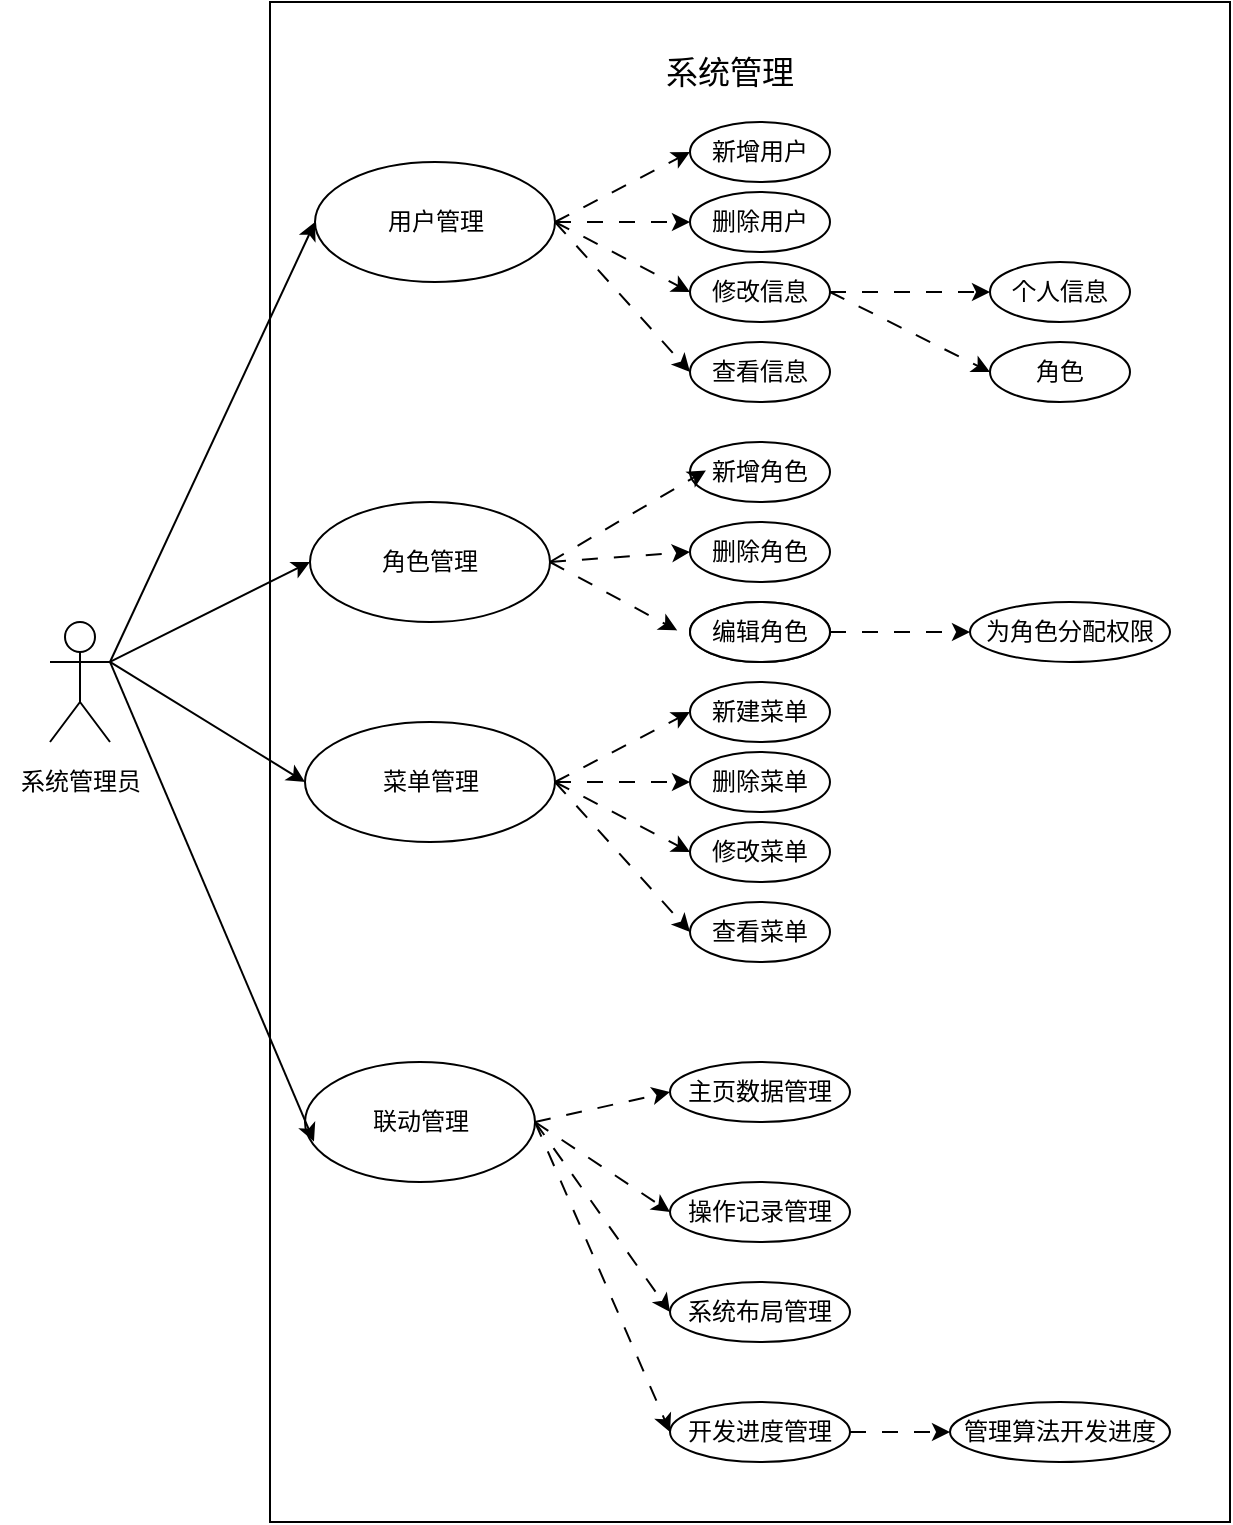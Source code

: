 <mxfile version="27.0.3">
  <diagram name="第 1 页" id="WufN8ZSD-fWfZICvMqBH">
    <mxGraphModel dx="1042" dy="570" grid="1" gridSize="10" guides="1" tooltips="1" connect="1" arrows="1" fold="1" page="1" pageScale="1" pageWidth="827" pageHeight="1169" math="0" shadow="0">
      <root>
        <mxCell id="0" />
        <mxCell id="1" parent="0" />
        <mxCell id="1gW1_2Xmw6-C6PcHhVuD-1" value="&lt;span style=&quot;color: rgba(0, 0, 0, 0); font-family: monospace; font-size: 0px; text-align: start; text-wrap-mode: nowrap;&quot;&gt;%3CmxGraphModel%3E%3Croot%3E%3CmxCell%20id%3D%220%22%2F%3E%3CmxCell%20id%3D%221%22%20parent%3D%220%22%2F%3E%3CmxCell%20id%3D%222%22%20value%3D%22%E7%BC%96%E8%BE%91%E8%A7%92%E8%89%B2%22%20style%3D%22ellipse%3BwhiteSpace%3Dwrap%3Bhtml%3D1%3B%22%20vertex%3D%221%22%20parent%3D%221%22%3E%3CmxGeometry%20x%3D%22390%22%20y%3D%22310%22%20width%3D%2270%22%20height%3D%2230%22%20as%3D%22geometry%22%2F%3E%3C%2FmxCell%3E%3C%2Froot%3E%3C%2FmxGraphModel%3E&lt;/span&gt;" style="rounded=0;whiteSpace=wrap;html=1;" vertex="1" parent="1">
          <mxGeometry x="180" y="10" width="480" height="760" as="geometry" />
        </mxCell>
        <mxCell id="1gW1_2Xmw6-C6PcHhVuD-59" style="rounded=0;orthogonalLoop=1;jettySize=auto;html=1;exitX=1;exitY=0.333;exitDx=0;exitDy=0;exitPerimeter=0;entryX=0;entryY=0.5;entryDx=0;entryDy=0;" edge="1" parent="1" source="1gW1_2Xmw6-C6PcHhVuD-2" target="1gW1_2Xmw6-C6PcHhVuD-3">
          <mxGeometry relative="1" as="geometry" />
        </mxCell>
        <mxCell id="1gW1_2Xmw6-C6PcHhVuD-60" style="rounded=0;orthogonalLoop=1;jettySize=auto;html=1;exitX=1;exitY=0.333;exitDx=0;exitDy=0;exitPerimeter=0;entryX=0;entryY=0.5;entryDx=0;entryDy=0;" edge="1" parent="1" source="1gW1_2Xmw6-C6PcHhVuD-2" target="1gW1_2Xmw6-C6PcHhVuD-4">
          <mxGeometry relative="1" as="geometry" />
        </mxCell>
        <mxCell id="1gW1_2Xmw6-C6PcHhVuD-61" style="rounded=0;orthogonalLoop=1;jettySize=auto;html=1;exitX=1;exitY=0.333;exitDx=0;exitDy=0;exitPerimeter=0;entryX=0;entryY=0.5;entryDx=0;entryDy=0;" edge="1" parent="1" source="1gW1_2Xmw6-C6PcHhVuD-2" target="1gW1_2Xmw6-C6PcHhVuD-5">
          <mxGeometry relative="1" as="geometry" />
        </mxCell>
        <mxCell id="1gW1_2Xmw6-C6PcHhVuD-2" value="Actor" style="shape=umlActor;verticalLabelPosition=bottom;verticalAlign=top;html=1;outlineConnect=0;fontColor=none;noLabel=1;" vertex="1" parent="1">
          <mxGeometry x="70" y="320" width="30" height="60" as="geometry" />
        </mxCell>
        <mxCell id="1gW1_2Xmw6-C6PcHhVuD-14" style="rounded=0;orthogonalLoop=1;jettySize=auto;html=1;exitX=1;exitY=0.5;exitDx=0;exitDy=0;entryX=0;entryY=0.5;entryDx=0;entryDy=0;dashed=1;dashPattern=8 8;" edge="1" parent="1" source="1gW1_2Xmw6-C6PcHhVuD-3" target="1gW1_2Xmw6-C6PcHhVuD-9">
          <mxGeometry relative="1" as="geometry" />
        </mxCell>
        <mxCell id="1gW1_2Xmw6-C6PcHhVuD-17" style="rounded=0;orthogonalLoop=1;jettySize=auto;html=1;exitX=1;exitY=0.5;exitDx=0;exitDy=0;entryX=0;entryY=0.5;entryDx=0;entryDy=0;dashed=1;dashPattern=8 8;" edge="1" parent="1" source="1gW1_2Xmw6-C6PcHhVuD-3" target="1gW1_2Xmw6-C6PcHhVuD-10">
          <mxGeometry relative="1" as="geometry" />
        </mxCell>
        <mxCell id="1gW1_2Xmw6-C6PcHhVuD-18" style="rounded=0;orthogonalLoop=1;jettySize=auto;html=1;exitX=1;exitY=0.5;exitDx=0;exitDy=0;entryX=0;entryY=0.5;entryDx=0;entryDy=0;dashed=1;dashPattern=8 8;" edge="1" parent="1" source="1gW1_2Xmw6-C6PcHhVuD-3" target="1gW1_2Xmw6-C6PcHhVuD-11">
          <mxGeometry relative="1" as="geometry" />
        </mxCell>
        <mxCell id="1gW1_2Xmw6-C6PcHhVuD-19" style="rounded=0;orthogonalLoop=1;jettySize=auto;html=1;exitX=1;exitY=0.5;exitDx=0;exitDy=0;entryX=0;entryY=0.5;entryDx=0;entryDy=0;dashed=1;dashPattern=8 8;" edge="1" parent="1" source="1gW1_2Xmw6-C6PcHhVuD-3" target="1gW1_2Xmw6-C6PcHhVuD-13">
          <mxGeometry relative="1" as="geometry" />
        </mxCell>
        <mxCell id="1gW1_2Xmw6-C6PcHhVuD-3" value="用户管理" style="ellipse;whiteSpace=wrap;html=1;" vertex="1" parent="1">
          <mxGeometry x="202.5" y="90" width="120" height="60" as="geometry" />
        </mxCell>
        <mxCell id="1gW1_2Xmw6-C6PcHhVuD-32" style="rounded=0;orthogonalLoop=1;jettySize=auto;html=1;exitX=1;exitY=0.5;exitDx=0;exitDy=0;entryX=0;entryY=0.5;entryDx=0;entryDy=0;dashed=1;dashPattern=8 8;" edge="1" parent="1" source="1gW1_2Xmw6-C6PcHhVuD-4" target="1gW1_2Xmw6-C6PcHhVuD-28">
          <mxGeometry relative="1" as="geometry" />
        </mxCell>
        <mxCell id="1gW1_2Xmw6-C6PcHhVuD-4" value="角色管理" style="ellipse;whiteSpace=wrap;html=1;" vertex="1" parent="1">
          <mxGeometry x="200" y="260" width="120" height="60" as="geometry" />
        </mxCell>
        <mxCell id="1gW1_2Xmw6-C6PcHhVuD-40" style="rounded=0;orthogonalLoop=1;jettySize=auto;html=1;exitX=1;exitY=0.5;exitDx=0;exitDy=0;entryX=0;entryY=0.5;entryDx=0;entryDy=0;dashed=1;dashPattern=8 8;" edge="1" parent="1" source="1gW1_2Xmw6-C6PcHhVuD-5" target="1gW1_2Xmw6-C6PcHhVuD-36">
          <mxGeometry relative="1" as="geometry" />
        </mxCell>
        <mxCell id="1gW1_2Xmw6-C6PcHhVuD-41" style="rounded=0;orthogonalLoop=1;jettySize=auto;html=1;exitX=1;exitY=0.5;exitDx=0;exitDy=0;entryX=0;entryY=0.5;entryDx=0;entryDy=0;dashed=1;dashPattern=8 8;" edge="1" parent="1" source="1gW1_2Xmw6-C6PcHhVuD-5" target="1gW1_2Xmw6-C6PcHhVuD-37">
          <mxGeometry relative="1" as="geometry" />
        </mxCell>
        <mxCell id="1gW1_2Xmw6-C6PcHhVuD-42" style="rounded=0;orthogonalLoop=1;jettySize=auto;html=1;exitX=1;exitY=0.5;exitDx=0;exitDy=0;entryX=0;entryY=0.5;entryDx=0;entryDy=0;dashed=1;dashPattern=8 8;" edge="1" parent="1" source="1gW1_2Xmw6-C6PcHhVuD-5" target="1gW1_2Xmw6-C6PcHhVuD-38">
          <mxGeometry relative="1" as="geometry" />
        </mxCell>
        <mxCell id="1gW1_2Xmw6-C6PcHhVuD-43" style="rounded=0;orthogonalLoop=1;jettySize=auto;html=1;exitX=1;exitY=0.5;exitDx=0;exitDy=0;entryX=0;entryY=0.5;entryDx=0;entryDy=0;dashed=1;dashPattern=8 8;" edge="1" parent="1" source="1gW1_2Xmw6-C6PcHhVuD-5" target="1gW1_2Xmw6-C6PcHhVuD-39">
          <mxGeometry relative="1" as="geometry" />
        </mxCell>
        <mxCell id="1gW1_2Xmw6-C6PcHhVuD-5" value="菜单管理" style="ellipse;whiteSpace=wrap;html=1;" vertex="1" parent="1">
          <mxGeometry x="197.5" y="370" width="125" height="60" as="geometry" />
        </mxCell>
        <mxCell id="1gW1_2Xmw6-C6PcHhVuD-52" style="rounded=0;orthogonalLoop=1;jettySize=auto;html=1;exitX=1;exitY=0.5;exitDx=0;exitDy=0;entryX=0;entryY=0.5;entryDx=0;entryDy=0;dashed=1;dashPattern=8 8;" edge="1" parent="1" source="1gW1_2Xmw6-C6PcHhVuD-6" target="1gW1_2Xmw6-C6PcHhVuD-44">
          <mxGeometry relative="1" as="geometry" />
        </mxCell>
        <mxCell id="1gW1_2Xmw6-C6PcHhVuD-53" style="rounded=0;orthogonalLoop=1;jettySize=auto;html=1;exitX=1;exitY=0.5;exitDx=0;exitDy=0;entryX=0;entryY=0.5;entryDx=0;entryDy=0;dashed=1;dashPattern=8 8;" edge="1" parent="1" source="1gW1_2Xmw6-C6PcHhVuD-6" target="1gW1_2Xmw6-C6PcHhVuD-46">
          <mxGeometry relative="1" as="geometry" />
        </mxCell>
        <mxCell id="1gW1_2Xmw6-C6PcHhVuD-54" style="rounded=0;orthogonalLoop=1;jettySize=auto;html=1;exitX=1;exitY=0.5;exitDx=0;exitDy=0;entryX=0;entryY=0.5;entryDx=0;entryDy=0;dashed=1;dashPattern=8 8;" edge="1" parent="1" source="1gW1_2Xmw6-C6PcHhVuD-6" target="1gW1_2Xmw6-C6PcHhVuD-49">
          <mxGeometry relative="1" as="geometry" />
        </mxCell>
        <mxCell id="1gW1_2Xmw6-C6PcHhVuD-55" style="rounded=0;orthogonalLoop=1;jettySize=auto;html=1;exitX=1;exitY=0.5;exitDx=0;exitDy=0;entryX=0;entryY=0.5;entryDx=0;entryDy=0;dashed=1;dashPattern=8 8;" edge="1" parent="1" source="1gW1_2Xmw6-C6PcHhVuD-6" target="1gW1_2Xmw6-C6PcHhVuD-48">
          <mxGeometry relative="1" as="geometry" />
        </mxCell>
        <mxCell id="1gW1_2Xmw6-C6PcHhVuD-6" value="联动管理" style="ellipse;whiteSpace=wrap;html=1;" vertex="1" parent="1">
          <mxGeometry x="197.5" y="540" width="115" height="60" as="geometry" />
        </mxCell>
        <mxCell id="1gW1_2Xmw6-C6PcHhVuD-7" value="系统管理" style="text;strokeColor=none;align=center;fillColor=none;html=1;verticalAlign=middle;whiteSpace=wrap;rounded=0;fontSize=16;" vertex="1" parent="1">
          <mxGeometry x="370" y="30" width="80" height="30" as="geometry" />
        </mxCell>
        <mxCell id="1gW1_2Xmw6-C6PcHhVuD-9" value="新增用户" style="ellipse;whiteSpace=wrap;html=1;" vertex="1" parent="1">
          <mxGeometry x="390" y="70" width="70" height="30" as="geometry" />
        </mxCell>
        <mxCell id="1gW1_2Xmw6-C6PcHhVuD-10" value="删除用户" style="ellipse;whiteSpace=wrap;html=1;" vertex="1" parent="1">
          <mxGeometry x="390" y="105" width="70" height="30" as="geometry" />
        </mxCell>
        <mxCell id="1gW1_2Xmw6-C6PcHhVuD-24" style="rounded=0;orthogonalLoop=1;jettySize=auto;html=1;exitX=1;exitY=0.5;exitDx=0;exitDy=0;entryX=0;entryY=0.5;entryDx=0;entryDy=0;dashed=1;dashPattern=8 8;" edge="1" parent="1" source="1gW1_2Xmw6-C6PcHhVuD-11" target="1gW1_2Xmw6-C6PcHhVuD-20">
          <mxGeometry relative="1" as="geometry" />
        </mxCell>
        <mxCell id="1gW1_2Xmw6-C6PcHhVuD-25" style="rounded=0;orthogonalLoop=1;jettySize=auto;html=1;exitX=1;exitY=0.5;exitDx=0;exitDy=0;entryX=0;entryY=0.5;entryDx=0;entryDy=0;dashed=1;dashPattern=8 8;" edge="1" parent="1" source="1gW1_2Xmw6-C6PcHhVuD-11" target="1gW1_2Xmw6-C6PcHhVuD-23">
          <mxGeometry relative="1" as="geometry" />
        </mxCell>
        <mxCell id="1gW1_2Xmw6-C6PcHhVuD-11" value="修改信息" style="ellipse;whiteSpace=wrap;html=1;" vertex="1" parent="1">
          <mxGeometry x="390" y="140" width="70" height="30" as="geometry" />
        </mxCell>
        <mxCell id="1gW1_2Xmw6-C6PcHhVuD-13" value="查看信息" style="ellipse;whiteSpace=wrap;html=1;" vertex="1" parent="1">
          <mxGeometry x="390" y="180" width="70" height="30" as="geometry" />
        </mxCell>
        <mxCell id="1gW1_2Xmw6-C6PcHhVuD-20" value="个人信息" style="ellipse;whiteSpace=wrap;html=1;" vertex="1" parent="1">
          <mxGeometry x="540" y="140" width="70" height="30" as="geometry" />
        </mxCell>
        <mxCell id="1gW1_2Xmw6-C6PcHhVuD-23" value="角色" style="ellipse;whiteSpace=wrap;html=1;" vertex="1" parent="1">
          <mxGeometry x="540" y="180" width="70" height="30" as="geometry" />
        </mxCell>
        <mxCell id="1gW1_2Xmw6-C6PcHhVuD-26" value="新增角色" style="ellipse;whiteSpace=wrap;html=1;" vertex="1" parent="1">
          <mxGeometry x="390" y="230" width="70" height="30" as="geometry" />
        </mxCell>
        <mxCell id="1gW1_2Xmw6-C6PcHhVuD-34" style="rounded=0;orthogonalLoop=1;jettySize=auto;html=1;exitX=1;exitY=0.5;exitDx=0;exitDy=0;entryX=0;entryY=0.5;entryDx=0;entryDy=0;dashed=1;dashPattern=8 8;" edge="1" parent="1" source="1gW1_2Xmw6-C6PcHhVuD-27" target="1gW1_2Xmw6-C6PcHhVuD-29">
          <mxGeometry relative="1" as="geometry" />
        </mxCell>
        <mxCell id="1gW1_2Xmw6-C6PcHhVuD-27" value="编辑角色" style="ellipse;whiteSpace=wrap;html=1;" vertex="1" parent="1">
          <mxGeometry x="390" y="310" width="70" height="30" as="geometry" />
        </mxCell>
        <mxCell id="1gW1_2Xmw6-C6PcHhVuD-28" value="删除角色" style="ellipse;whiteSpace=wrap;html=1;" vertex="1" parent="1">
          <mxGeometry x="390" y="270" width="70" height="30" as="geometry" />
        </mxCell>
        <mxCell id="1gW1_2Xmw6-C6PcHhVuD-29" value="为角色分配权限" style="ellipse;whiteSpace=wrap;html=1;" vertex="1" parent="1">
          <mxGeometry x="530" y="310" width="100" height="30" as="geometry" />
        </mxCell>
        <mxCell id="1gW1_2Xmw6-C6PcHhVuD-31" style="rounded=0;orthogonalLoop=1;jettySize=auto;html=1;exitX=1;exitY=0.5;exitDx=0;exitDy=0;entryX=0.114;entryY=0.473;entryDx=0;entryDy=0;entryPerimeter=0;dashed=1;dashPattern=8 8;" edge="1" parent="1" source="1gW1_2Xmw6-C6PcHhVuD-4" target="1gW1_2Xmw6-C6PcHhVuD-26">
          <mxGeometry relative="1" as="geometry" />
        </mxCell>
        <mxCell id="1gW1_2Xmw6-C6PcHhVuD-33" style="rounded=0;orthogonalLoop=1;jettySize=auto;html=1;exitX=1;exitY=0.5;exitDx=0;exitDy=0;dashed=1;dashPattern=8 8;entryX=-0.091;entryY=0.473;entryDx=0;entryDy=0;entryPerimeter=0;" edge="1" parent="1" source="1gW1_2Xmw6-C6PcHhVuD-4" target="1gW1_2Xmw6-C6PcHhVuD-35">
          <mxGeometry relative="1" as="geometry">
            <mxPoint x="378" y="293" as="targetPoint" />
          </mxGeometry>
        </mxCell>
        <mxCell id="1gW1_2Xmw6-C6PcHhVuD-35" value="编辑角色" style="ellipse;whiteSpace=wrap;html=1;" vertex="1" parent="1">
          <mxGeometry x="390" y="310" width="70" height="30" as="geometry" />
        </mxCell>
        <mxCell id="1gW1_2Xmw6-C6PcHhVuD-36" value="新建菜单" style="ellipse;whiteSpace=wrap;html=1;" vertex="1" parent="1">
          <mxGeometry x="390" y="350" width="70" height="30" as="geometry" />
        </mxCell>
        <mxCell id="1gW1_2Xmw6-C6PcHhVuD-37" value="删除菜单" style="ellipse;whiteSpace=wrap;html=1;" vertex="1" parent="1">
          <mxGeometry x="390" y="385" width="70" height="30" as="geometry" />
        </mxCell>
        <mxCell id="1gW1_2Xmw6-C6PcHhVuD-38" value="修改菜单" style="ellipse;whiteSpace=wrap;html=1;" vertex="1" parent="1">
          <mxGeometry x="390" y="420" width="70" height="30" as="geometry" />
        </mxCell>
        <mxCell id="1gW1_2Xmw6-C6PcHhVuD-39" value="查看菜单" style="ellipse;whiteSpace=wrap;html=1;" vertex="1" parent="1">
          <mxGeometry x="390" y="460" width="70" height="30" as="geometry" />
        </mxCell>
        <mxCell id="1gW1_2Xmw6-C6PcHhVuD-44" value="主页数据管理" style="ellipse;whiteSpace=wrap;html=1;" vertex="1" parent="1">
          <mxGeometry x="380" y="540" width="90" height="30" as="geometry" />
        </mxCell>
        <mxCell id="1gW1_2Xmw6-C6PcHhVuD-46" value="操作记录管理" style="ellipse;whiteSpace=wrap;html=1;" vertex="1" parent="1">
          <mxGeometry x="380" y="600" width="90" height="30" as="geometry" />
        </mxCell>
        <mxCell id="1gW1_2Xmw6-C6PcHhVuD-57" style="rounded=0;orthogonalLoop=1;jettySize=auto;html=1;exitX=1;exitY=0.5;exitDx=0;exitDy=0;entryX=0;entryY=0.5;entryDx=0;entryDy=0;dashed=1;dashPattern=8 8;" edge="1" parent="1" source="1gW1_2Xmw6-C6PcHhVuD-48" target="1gW1_2Xmw6-C6PcHhVuD-56">
          <mxGeometry relative="1" as="geometry" />
        </mxCell>
        <mxCell id="1gW1_2Xmw6-C6PcHhVuD-48" value="开发进度管理" style="ellipse;whiteSpace=wrap;html=1;" vertex="1" parent="1">
          <mxGeometry x="380" y="710" width="90" height="30" as="geometry" />
        </mxCell>
        <mxCell id="1gW1_2Xmw6-C6PcHhVuD-49" value="系统布局管理" style="ellipse;whiteSpace=wrap;html=1;" vertex="1" parent="1">
          <mxGeometry x="380" y="650" width="90" height="30" as="geometry" />
        </mxCell>
        <mxCell id="1gW1_2Xmw6-C6PcHhVuD-56" value="管理算法开发进度" style="ellipse;whiteSpace=wrap;html=1;" vertex="1" parent="1">
          <mxGeometry x="520" y="710" width="110" height="30" as="geometry" />
        </mxCell>
        <mxCell id="1gW1_2Xmw6-C6PcHhVuD-58" value="系统管理员" style="text;html=1;align=center;verticalAlign=middle;resizable=0;points=[];autosize=1;strokeColor=none;fillColor=none;" vertex="1" parent="1">
          <mxGeometry x="45" y="385" width="80" height="30" as="geometry" />
        </mxCell>
        <mxCell id="1gW1_2Xmw6-C6PcHhVuD-62" style="rounded=0;orthogonalLoop=1;jettySize=auto;html=1;exitX=1;exitY=0.333;exitDx=0;exitDy=0;exitPerimeter=0;entryX=0.039;entryY=0.663;entryDx=0;entryDy=0;entryPerimeter=0;" edge="1" parent="1" source="1gW1_2Xmw6-C6PcHhVuD-2" target="1gW1_2Xmw6-C6PcHhVuD-6">
          <mxGeometry relative="1" as="geometry" />
        </mxCell>
      </root>
    </mxGraphModel>
  </diagram>
</mxfile>
